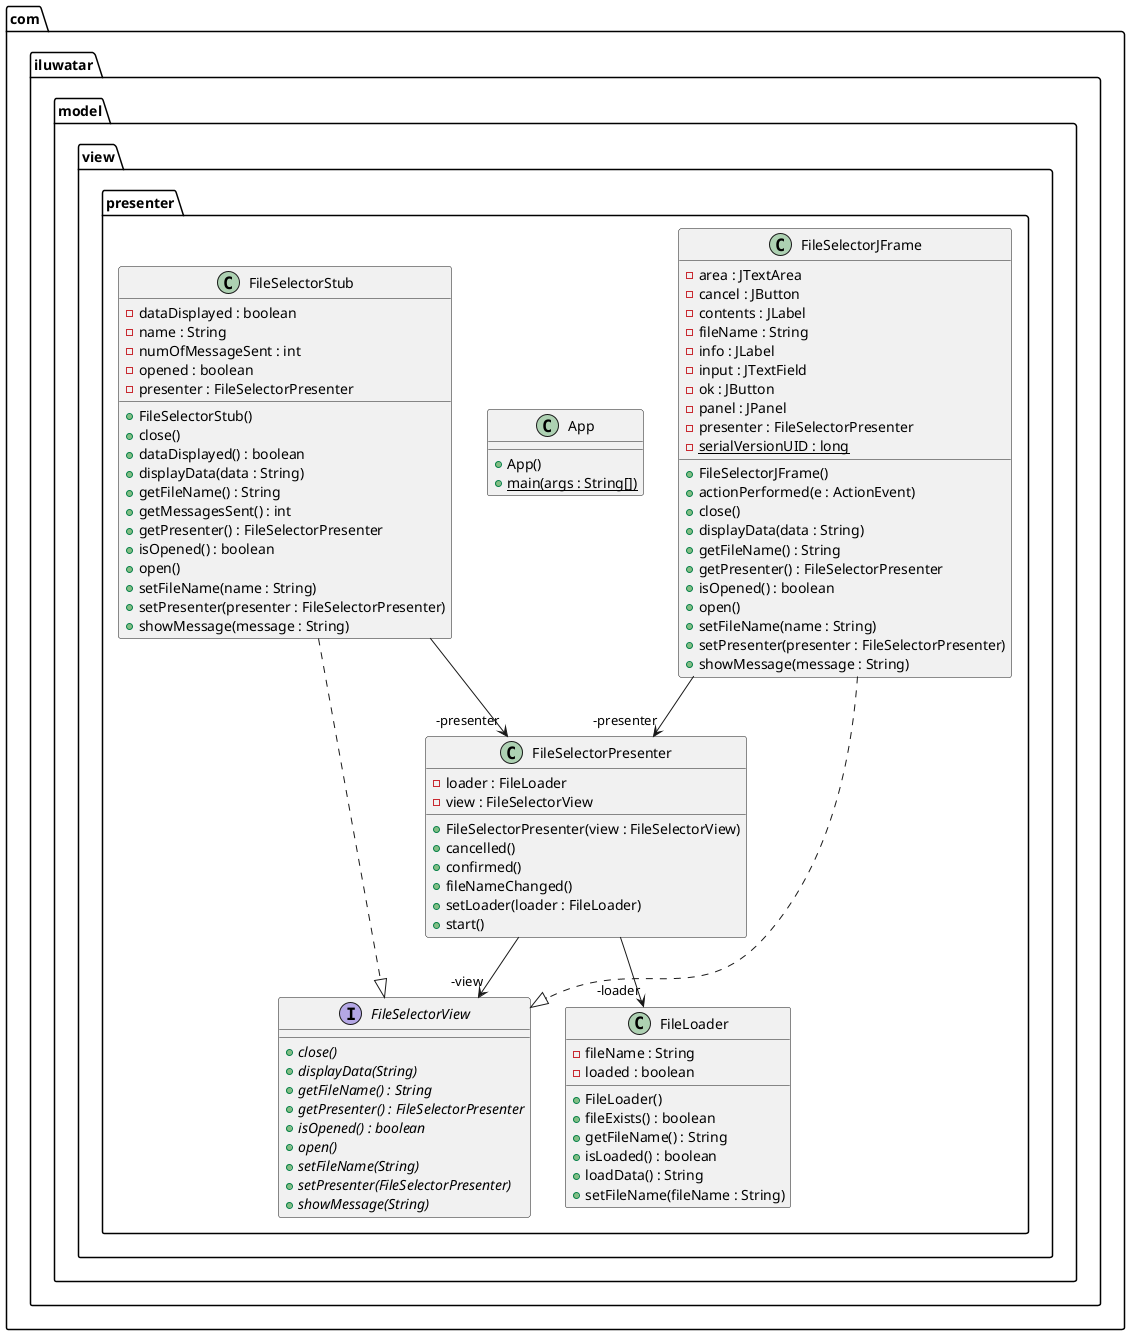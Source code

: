 @startuml
package com.iluwatar.model.view.presenter {
  interface FileSelectorView {
    + close() {abstract}
    + displayData(String) {abstract}
    + getFileName() : String {abstract}
    + getPresenter() : FileSelectorPresenter {abstract}
    + isOpened() : boolean {abstract}
    + open() {abstract}
    + setFileName(String) {abstract}
    + setPresenter(FileSelectorPresenter) {abstract}
    + showMessage(String) {abstract}
  }
  class FileSelectorStub {
    - dataDisplayed : boolean
    - name : String
    - numOfMessageSent : int
    - opened : boolean
    - presenter : FileSelectorPresenter
    + FileSelectorStub()
    + close()
    + dataDisplayed() : boolean
    + displayData(data : String)
    + getFileName() : String
    + getMessagesSent() : int
    + getPresenter() : FileSelectorPresenter
    + isOpened() : boolean
    + open()
    + setFileName(name : String)
    + setPresenter(presenter : FileSelectorPresenter)
    + showMessage(message : String)
  }
  class FileLoader {
    - fileName : String
    - loaded : boolean
    + FileLoader()
    + fileExists() : boolean
    + getFileName() : String
    + isLoaded() : boolean
    + loadData() : String
    + setFileName(fileName : String)
  }
  class FileSelectorPresenter {
    - loader : FileLoader
    - view : FileSelectorView
    + FileSelectorPresenter(view : FileSelectorView)
    + cancelled()
    + confirmed()
    + fileNameChanged()
    + setLoader(loader : FileLoader)
    + start()
  }
  class App {
    + App()
    + main(args : String[]) {static}
  }
  class FileSelectorJFrame {
    - area : JTextArea
    - cancel : JButton
    - contents : JLabel
    - fileName : String
    - info : JLabel
    - input : JTextField
    - ok : JButton
    - panel : JPanel
    - presenter : FileSelectorPresenter
    - serialVersionUID : long {static}
    + FileSelectorJFrame()
    + actionPerformed(e : ActionEvent)
    + close()
    + displayData(data : String)
    + getFileName() : String
    + getPresenter() : FileSelectorPresenter
    + isOpened() : boolean
    + open()
    + setFileName(name : String)
    + setPresenter(presenter : FileSelectorPresenter)
    + showMessage(message : String)
  }
}
FileSelectorJFrame -->  "-presenter" FileSelectorPresenter
FileSelectorStub -->  "-presenter" FileSelectorPresenter
FileSelectorPresenter -->  "-loader" FileLoader
FileSelectorPresenter -->  "-view" FileSelectorView
FileSelectorStub ..|> FileSelectorView 
FileSelectorJFrame ..|> FileSelectorView 
@enduml